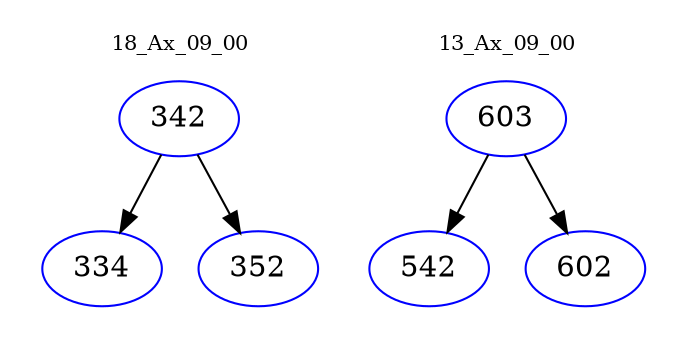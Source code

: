 digraph{
subgraph cluster_0 {
color = white
label = "18_Ax_09_00";
fontsize=10;
T0_342 [label="342", color="blue"]
T0_342 -> T0_334 [color="black"]
T0_334 [label="334", color="blue"]
T0_342 -> T0_352 [color="black"]
T0_352 [label="352", color="blue"]
}
subgraph cluster_1 {
color = white
label = "13_Ax_09_00";
fontsize=10;
T1_603 [label="603", color="blue"]
T1_603 -> T1_542 [color="black"]
T1_542 [label="542", color="blue"]
T1_603 -> T1_602 [color="black"]
T1_602 [label="602", color="blue"]
}
}
